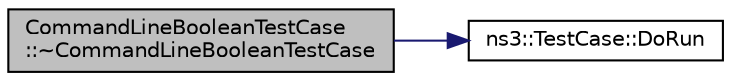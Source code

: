 digraph "CommandLineBooleanTestCase::~CommandLineBooleanTestCase"
{
  edge [fontname="Helvetica",fontsize="10",labelfontname="Helvetica",labelfontsize="10"];
  node [fontname="Helvetica",fontsize="10",shape=record];
  rankdir="LR";
  Node1 [label="CommandLineBooleanTestCase\l::~CommandLineBooleanTestCase",height=0.2,width=0.4,color="black", fillcolor="grey75", style="filled", fontcolor="black"];
  Node1 -> Node2 [color="midnightblue",fontsize="10",style="solid"];
  Node2 [label="ns3::TestCase::DoRun",height=0.2,width=0.4,color="black", fillcolor="white", style="filled",URL="$dd/d88/classns3_1_1TestCase.html#a8ff74680cf017ed42011e4be51917a24",tooltip="Implementation to actually run this TestCase. "];
}
